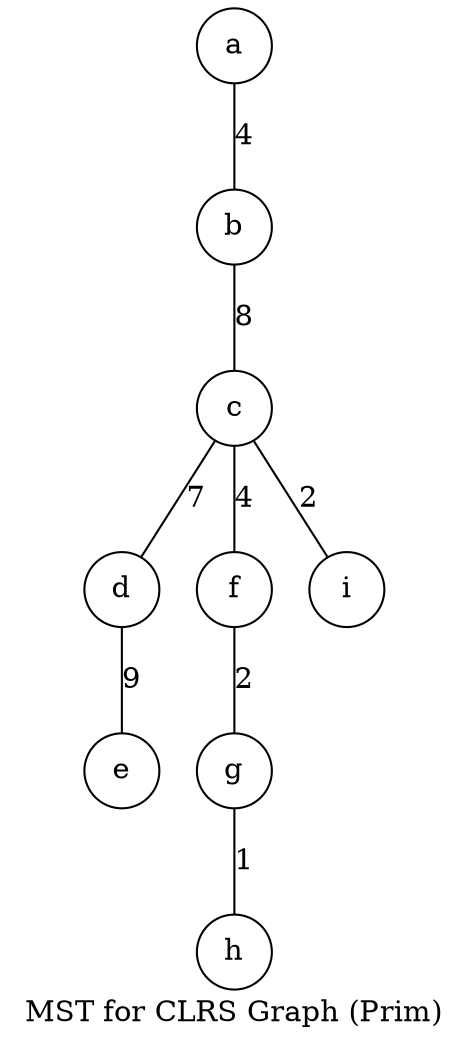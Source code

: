 graph G {
    label="MST for CLRS Graph (Prim)";
    node [width=0.5];
a
b
c
d
e
f
g
h
i
a -- b [label="4"]
b -- c [label="8"]
c -- d [label="7"]
c -- f [label="4"]
c -- i [label="2"]
d -- e [label="9"]
f -- g [label="2"]
g -- h [label="1"]
}
